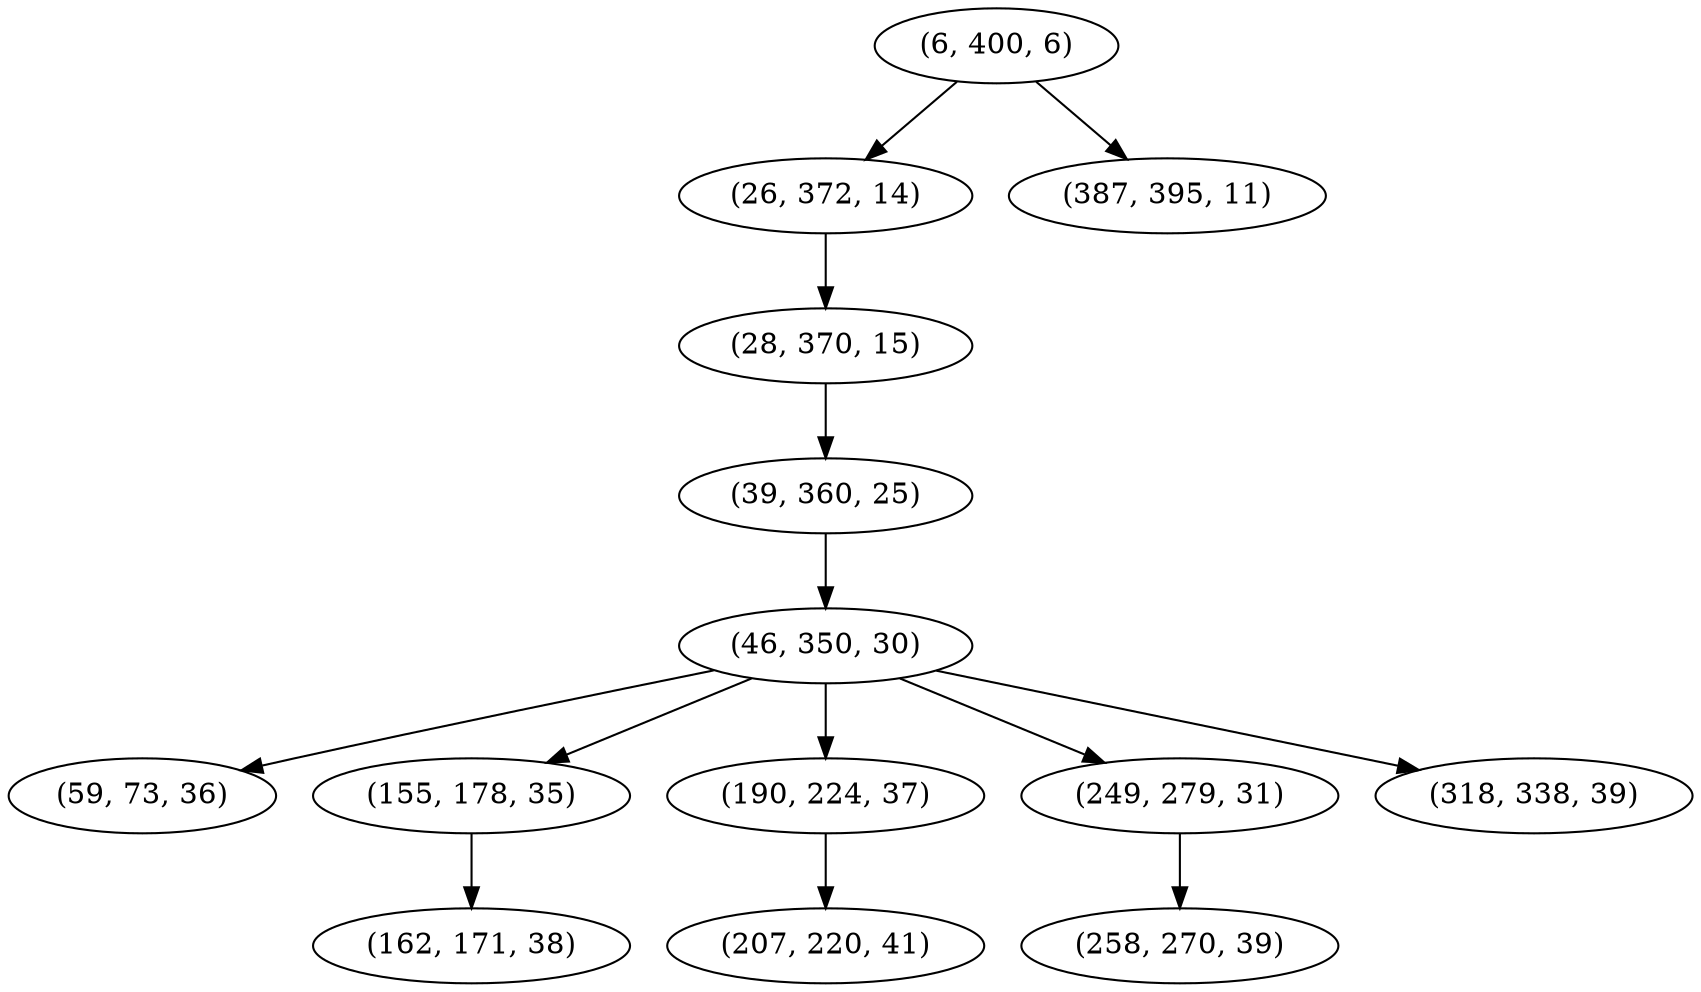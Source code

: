 digraph tree {
    "(6, 400, 6)";
    "(26, 372, 14)";
    "(28, 370, 15)";
    "(39, 360, 25)";
    "(46, 350, 30)";
    "(59, 73, 36)";
    "(155, 178, 35)";
    "(162, 171, 38)";
    "(190, 224, 37)";
    "(207, 220, 41)";
    "(249, 279, 31)";
    "(258, 270, 39)";
    "(318, 338, 39)";
    "(387, 395, 11)";
    "(6, 400, 6)" -> "(26, 372, 14)";
    "(6, 400, 6)" -> "(387, 395, 11)";
    "(26, 372, 14)" -> "(28, 370, 15)";
    "(28, 370, 15)" -> "(39, 360, 25)";
    "(39, 360, 25)" -> "(46, 350, 30)";
    "(46, 350, 30)" -> "(59, 73, 36)";
    "(46, 350, 30)" -> "(155, 178, 35)";
    "(46, 350, 30)" -> "(190, 224, 37)";
    "(46, 350, 30)" -> "(249, 279, 31)";
    "(46, 350, 30)" -> "(318, 338, 39)";
    "(155, 178, 35)" -> "(162, 171, 38)";
    "(190, 224, 37)" -> "(207, 220, 41)";
    "(249, 279, 31)" -> "(258, 270, 39)";
}
